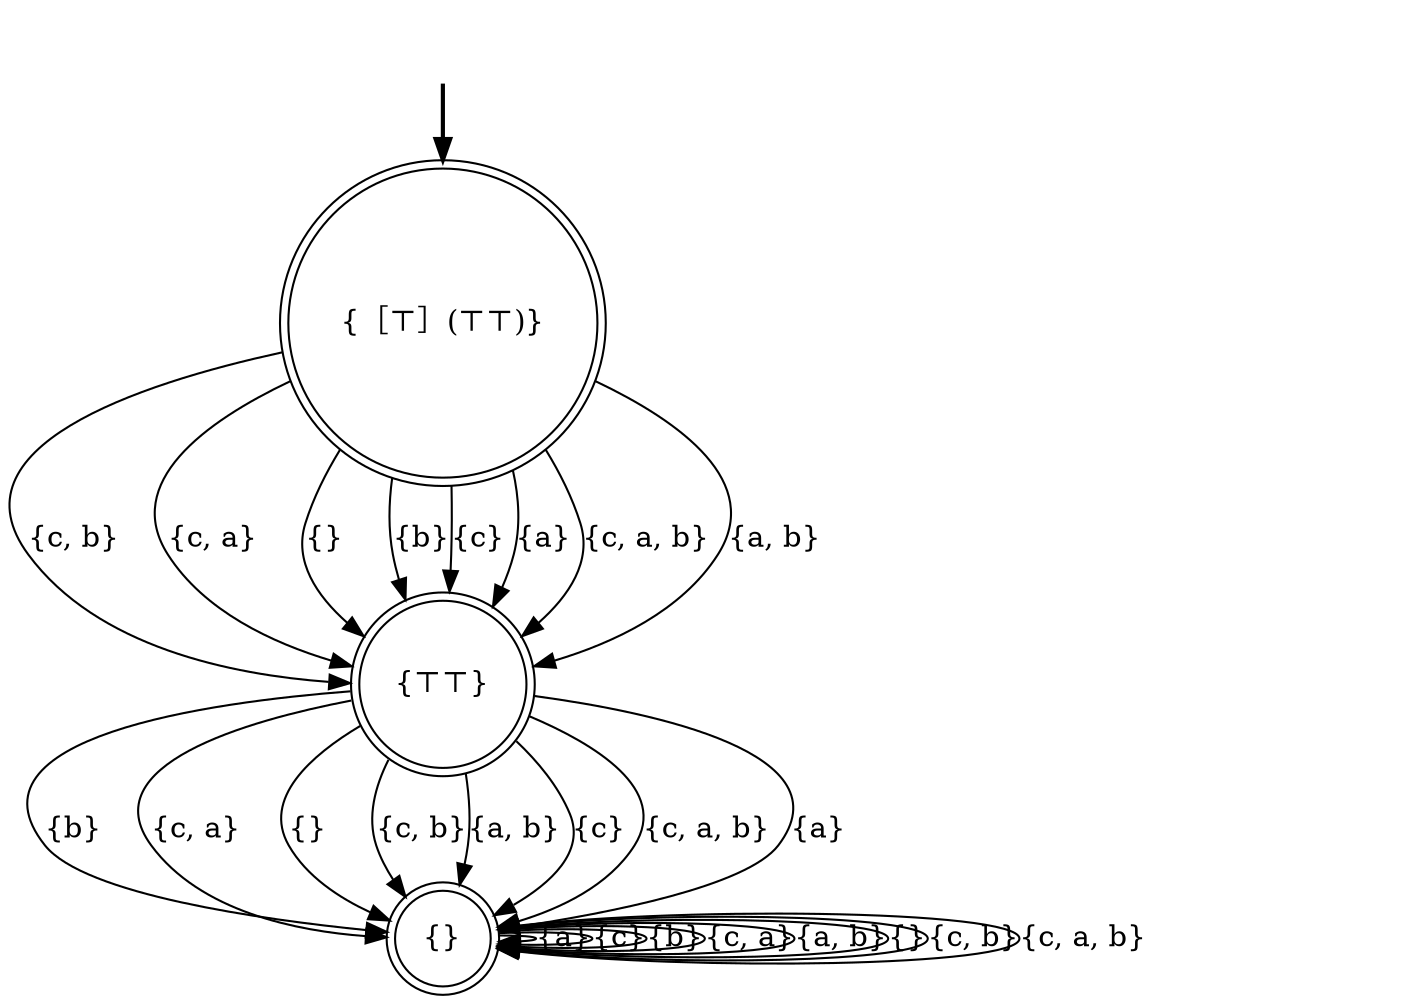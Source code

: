 digraph {
	fake0 [style=invisible]
	"{［⊤］(⊤⊤)}" [root=true shape=doublecircle]
	"{⊤⊤}" [shape=doublecircle]
	"{}" [shape=doublecircle]
	fake0 -> "{［⊤］(⊤⊤)}" [style=bold]
	"{⊤⊤}" -> "{}" [label="{b}"]
	"{［⊤］(⊤⊤)}" -> "{⊤⊤}" [label="{c, b}"]
	"{⊤⊤}" -> "{}" [label="{c, a}"]
	"{⊤⊤}" -> "{}" [label="{}"]
	"{［⊤］(⊤⊤)}" -> "{⊤⊤}" [label="{c, a}"]
	"{［⊤］(⊤⊤)}" -> "{⊤⊤}" [label="{}"]
	"{［⊤］(⊤⊤)}" -> "{⊤⊤}" [label="{b}"]
	"{⊤⊤}" -> "{}" [label="{c, b}"]
	"{}" -> "{}" [label="{a}"]
	"{}" -> "{}" [label="{c}"]
	"{［⊤］(⊤⊤)}" -> "{⊤⊤}" [label="{c}"]
	"{［⊤］(⊤⊤)}" -> "{⊤⊤}" [label="{a}"]
	"{}" -> "{}" [label="{b}"]
	"{}" -> "{}" [label="{c, a}"]
	"{}" -> "{}" [label="{a, b}"]
	"{}" -> "{}" [label="{}"]
	"{［⊤］(⊤⊤)}" -> "{⊤⊤}" [label="{c, a, b}"]
	"{⊤⊤}" -> "{}" [label="{a, b}"]
	"{}" -> "{}" [label="{c, b}"]
	"{}" -> "{}" [label="{c, a, b}"]
	"{［⊤］(⊤⊤)}" -> "{⊤⊤}" [label="{a, b}"]
	"{⊤⊤}" -> "{}" [label="{c}"]
	"{⊤⊤}" -> "{}" [label="{c, a, b}"]
	"{⊤⊤}" -> "{}" [label="{a}"]
}
